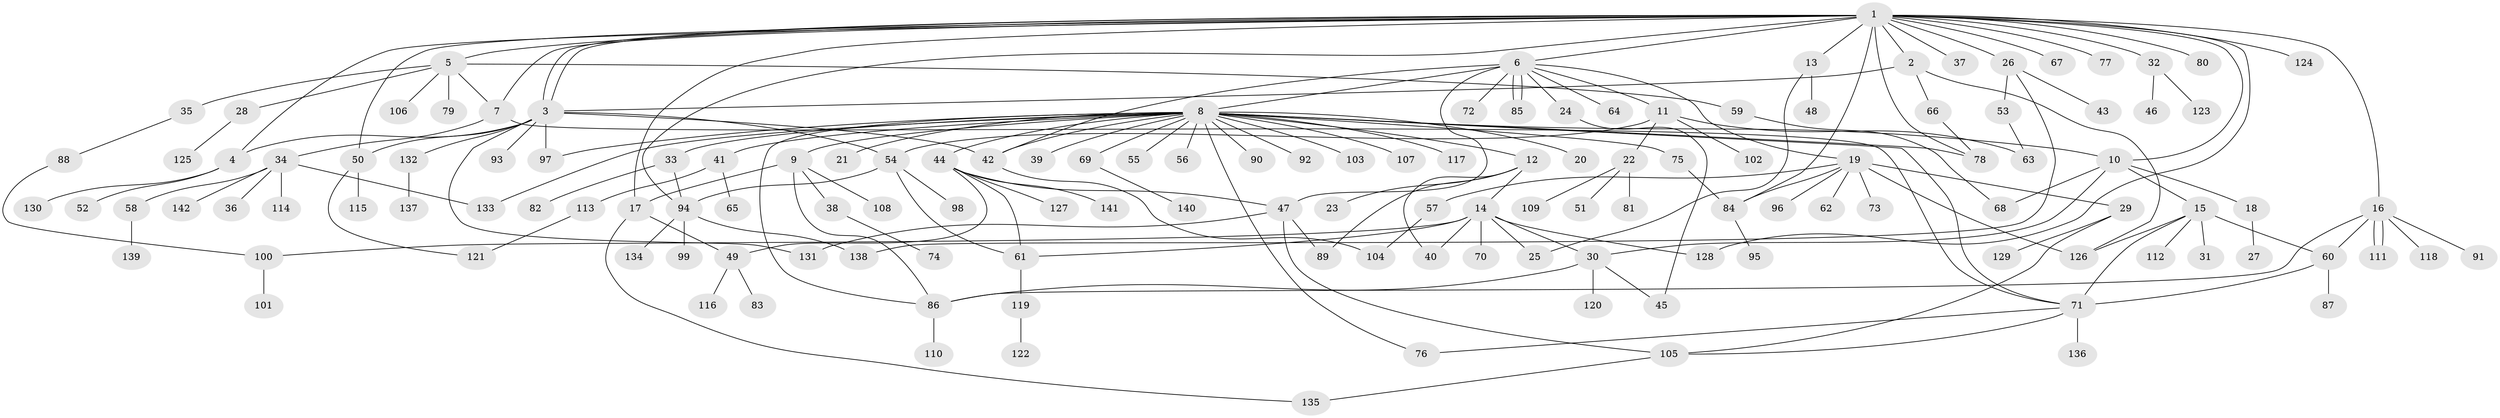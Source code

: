 // Generated by graph-tools (version 1.1) at 2025/35/03/09/25 02:35:28]
// undirected, 142 vertices, 191 edges
graph export_dot {
graph [start="1"]
  node [color=gray90,style=filled];
  1;
  2;
  3;
  4;
  5;
  6;
  7;
  8;
  9;
  10;
  11;
  12;
  13;
  14;
  15;
  16;
  17;
  18;
  19;
  20;
  21;
  22;
  23;
  24;
  25;
  26;
  27;
  28;
  29;
  30;
  31;
  32;
  33;
  34;
  35;
  36;
  37;
  38;
  39;
  40;
  41;
  42;
  43;
  44;
  45;
  46;
  47;
  48;
  49;
  50;
  51;
  52;
  53;
  54;
  55;
  56;
  57;
  58;
  59;
  60;
  61;
  62;
  63;
  64;
  65;
  66;
  67;
  68;
  69;
  70;
  71;
  72;
  73;
  74;
  75;
  76;
  77;
  78;
  79;
  80;
  81;
  82;
  83;
  84;
  85;
  86;
  87;
  88;
  89;
  90;
  91;
  92;
  93;
  94;
  95;
  96;
  97;
  98;
  99;
  100;
  101;
  102;
  103;
  104;
  105;
  106;
  107;
  108;
  109;
  110;
  111;
  112;
  113;
  114;
  115;
  116;
  117;
  118;
  119;
  120;
  121;
  122;
  123;
  124;
  125;
  126;
  127;
  128;
  129;
  130;
  131;
  132;
  133;
  134;
  135;
  136;
  137;
  138;
  139;
  140;
  141;
  142;
  1 -- 2;
  1 -- 3;
  1 -- 3;
  1 -- 4;
  1 -- 5;
  1 -- 6;
  1 -- 7;
  1 -- 10;
  1 -- 13;
  1 -- 16;
  1 -- 17;
  1 -- 26;
  1 -- 32;
  1 -- 37;
  1 -- 50;
  1 -- 67;
  1 -- 77;
  1 -- 78;
  1 -- 80;
  1 -- 84;
  1 -- 94;
  1 -- 124;
  1 -- 128;
  2 -- 3;
  2 -- 66;
  2 -- 126;
  3 -- 4;
  3 -- 42;
  3 -- 50;
  3 -- 54;
  3 -- 93;
  3 -- 97;
  3 -- 131;
  3 -- 132;
  4 -- 52;
  4 -- 130;
  5 -- 7;
  5 -- 28;
  5 -- 35;
  5 -- 59;
  5 -- 79;
  5 -- 106;
  6 -- 8;
  6 -- 11;
  6 -- 19;
  6 -- 24;
  6 -- 42;
  6 -- 47;
  6 -- 64;
  6 -- 72;
  6 -- 85;
  6 -- 85;
  7 -- 34;
  7 -- 71;
  8 -- 9;
  8 -- 10;
  8 -- 12;
  8 -- 20;
  8 -- 21;
  8 -- 33;
  8 -- 39;
  8 -- 41;
  8 -- 42;
  8 -- 44;
  8 -- 55;
  8 -- 56;
  8 -- 69;
  8 -- 71;
  8 -- 75;
  8 -- 76;
  8 -- 78;
  8 -- 86;
  8 -- 90;
  8 -- 92;
  8 -- 97;
  8 -- 103;
  8 -- 107;
  8 -- 117;
  8 -- 133;
  9 -- 17;
  9 -- 38;
  9 -- 86;
  9 -- 108;
  10 -- 15;
  10 -- 18;
  10 -- 30;
  10 -- 68;
  11 -- 22;
  11 -- 54;
  11 -- 63;
  11 -- 102;
  12 -- 14;
  12 -- 23;
  12 -- 40;
  12 -- 89;
  13 -- 25;
  13 -- 48;
  14 -- 25;
  14 -- 30;
  14 -- 40;
  14 -- 61;
  14 -- 70;
  14 -- 100;
  14 -- 128;
  15 -- 31;
  15 -- 60;
  15 -- 71;
  15 -- 112;
  15 -- 126;
  16 -- 60;
  16 -- 86;
  16 -- 91;
  16 -- 111;
  16 -- 111;
  16 -- 118;
  17 -- 49;
  17 -- 135;
  18 -- 27;
  19 -- 29;
  19 -- 57;
  19 -- 62;
  19 -- 73;
  19 -- 84;
  19 -- 96;
  19 -- 126;
  22 -- 51;
  22 -- 81;
  22 -- 109;
  24 -- 45;
  26 -- 43;
  26 -- 53;
  26 -- 138;
  28 -- 125;
  29 -- 105;
  29 -- 129;
  30 -- 45;
  30 -- 86;
  30 -- 120;
  32 -- 46;
  32 -- 123;
  33 -- 82;
  33 -- 94;
  34 -- 36;
  34 -- 58;
  34 -- 114;
  34 -- 133;
  34 -- 142;
  35 -- 88;
  38 -- 74;
  41 -- 65;
  41 -- 113;
  42 -- 104;
  44 -- 47;
  44 -- 49;
  44 -- 61;
  44 -- 127;
  44 -- 141;
  47 -- 89;
  47 -- 105;
  47 -- 131;
  49 -- 83;
  49 -- 116;
  50 -- 115;
  50 -- 121;
  53 -- 63;
  54 -- 61;
  54 -- 94;
  54 -- 98;
  57 -- 104;
  58 -- 139;
  59 -- 68;
  60 -- 71;
  60 -- 87;
  61 -- 119;
  66 -- 78;
  69 -- 140;
  71 -- 76;
  71 -- 105;
  71 -- 136;
  75 -- 84;
  84 -- 95;
  86 -- 110;
  88 -- 100;
  94 -- 99;
  94 -- 134;
  94 -- 138;
  100 -- 101;
  105 -- 135;
  113 -- 121;
  119 -- 122;
  132 -- 137;
}
